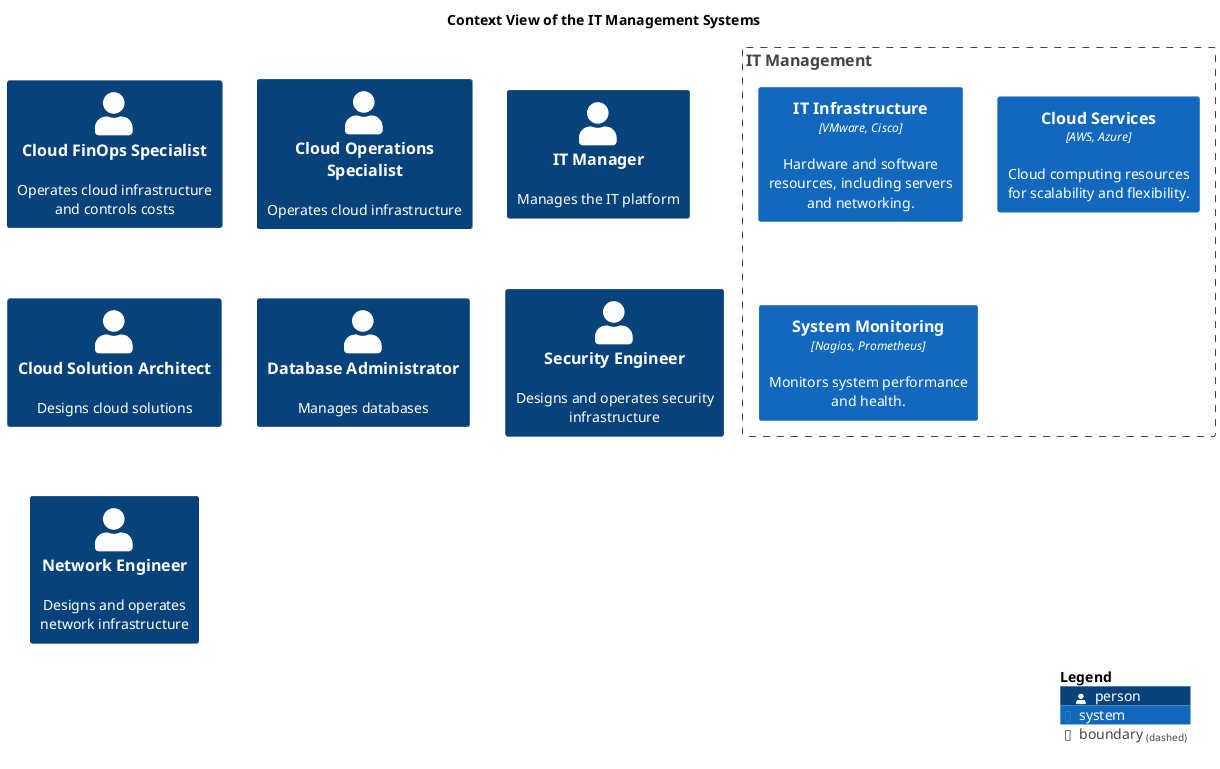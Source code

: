 @startuml context-view
!include <C4/C4_Context.puml>
!include <awslib14/AWSCommon>
!include <awslib14/AWSC4Integration>
!include <azure/AzureCommon>
!include <azure/AzureC4Integration>
!include <tupadr3/common>


LAYOUT_TOP_DOWN()




title Context View of the IT Management Systems
Person(mybank_itManagement_cloudFinopsSpecialist, "Cloud FinOps Specialist", $descr="Operates cloud infrastructure and controls costs")
Boundary(mybank_itManagement_contextBoundary, "IT Management") {
  System(mybank_infrastructureManagement_itInfrastructureSystem, "IT Infrastructure", $descr="Hardware and software resources, including servers and networking.", $type="VMware, Cisco")
  System(mybank_infrastructureManagement_cloudServicesSystem, "Cloud Services", $descr="Cloud computing resources for scalability and flexibility.", $type="AWS, Azure")
  System(mybank_infrastructureManagement_systemMonitoringSystem, "System Monitoring", $descr="Monitors system performance and health.", $type="Nagios, Prometheus")
}
Person(mybank_itManagement_cloudOperationsSpecialist, "Cloud Operations Specialist", $descr="Operates cloud infrastructure")
Person(mybank_itManagement_itManager, "IT Manager", $descr="Manages the IT platform")
Person(mybank_itManagement_cloudSolutionArchitect, "Cloud Solution Architect", $descr="Designs cloud solutions")
Person(mybank_itManagement_databaseAdministrator, "Database Administrator", $descr="Manages databases")
Person(mybank_itManagement_securityEngineer, "Security Engineer", $descr="Designs and operates security infrastructure")
Person(mybank_itManagement_networkEngineer, "Network Engineer", $descr="Designs and operates network infrastructure")
SHOW_LEGEND()
@enduml
